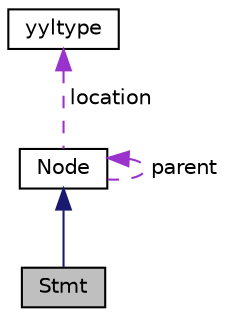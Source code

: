 digraph "Stmt"
{
  edge [fontname="Helvetica",fontsize="10",labelfontname="Helvetica",labelfontsize="10"];
  node [fontname="Helvetica",fontsize="10",shape=record];
  Node10 [label="Stmt",height=0.2,width=0.4,color="black", fillcolor="grey75", style="filled", fontcolor="black"];
  Node11 -> Node10 [dir="back",color="midnightblue",fontsize="10",style="solid"];
  Node11 [label="Node",height=0.2,width=0.4,color="black", fillcolor="white", style="filled",URL="$class_node.html"];
  Node11 -> Node11 [dir="back",color="darkorchid3",fontsize="10",style="dashed",label=" parent" ];
  Node12 -> Node11 [dir="back",color="darkorchid3",fontsize="10",style="dashed",label=" location" ];
  Node12 [label="yyltype",height=0.2,width=0.4,color="black", fillcolor="white", style="filled",URL="$structyyltype.html"];
}
